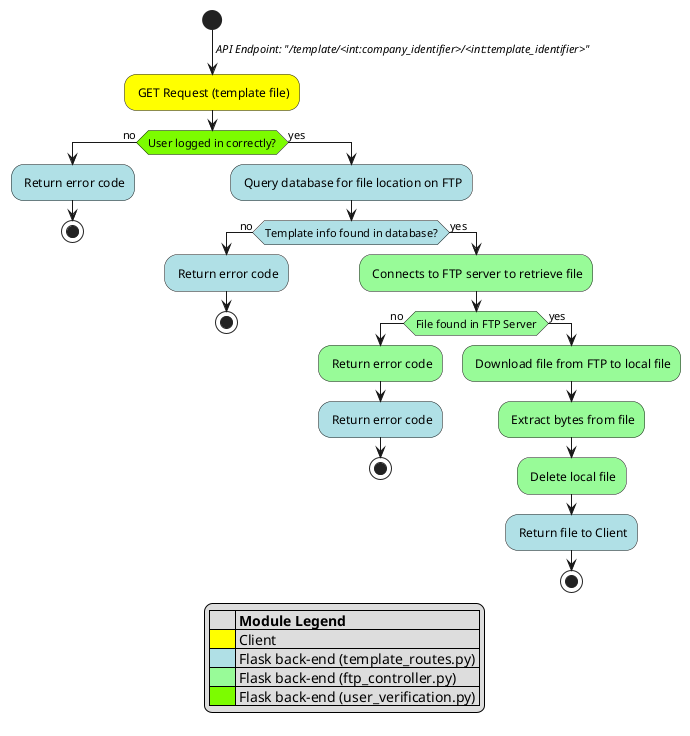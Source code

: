 @startuml GET Request Template File
start
->//API Endpoint: "/template/<int:company_identifier>/<int:template_identifier>"//;
#yellow: GET Request (template file);
#lawngreen:if (User logged in correctly?) then (no)
    #powderblue: Return error code;
    stop
else (yes)
    #powderblue: Query database for file location on FTP;
    #powderblue:if (Template info found in database?) then (no)
        #powderblue: Return error code;
        stop
    else (yes)
        #palegreen: Connects to FTP server to retrieve file;
        #palegreen:if (File found in FTP Server) then (no)
        #palegreen: Return error code;
        #powderblue: Return error code;
        stop
        else (yes)
        #palegreen: Download file from FTP to local file;
        #palegreen: Extract bytes from file;
        #palegreen: Delete local file;
        #powderblue: Return file to Client;
stop
 legend
 |= |= Module Legend |
 | <#yellow>  | Client |
 | <#powderblue>       | Flask back-end (template_routes.py) |
 | <#palegreen>       | Flask back-end (ftp_controller.py) |
 | <#lawngreen>       | Flask back-end (user_verification.py) |
 endlegend
@enduml
